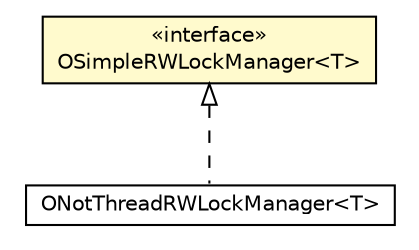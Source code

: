 #!/usr/local/bin/dot
#
# Class diagram 
# Generated by UMLGraph version R5_6-24-gf6e263 (http://www.umlgraph.org/)
#

digraph G {
	edge [fontname="Helvetica",fontsize=10,labelfontname="Helvetica",labelfontsize=10];
	node [fontname="Helvetica",fontsize=10,shape=plaintext];
	nodesep=0.25;
	ranksep=0.5;
	// com.orientechnologies.common.concur.lock.OSimpleRWLockManager<T>
	c7137717 [label=<<table title="com.orientechnologies.common.concur.lock.OSimpleRWLockManager" border="0" cellborder="1" cellspacing="0" cellpadding="2" port="p" bgcolor="lemonChiffon" href="./OSimpleRWLockManager.html">
		<tr><td><table border="0" cellspacing="0" cellpadding="1">
<tr><td align="center" balign="center"> &#171;interface&#187; </td></tr>
<tr><td align="center" balign="center"> OSimpleRWLockManager&lt;T&gt; </td></tr>
		</table></td></tr>
		</table>>, URL="./OSimpleRWLockManager.html", fontname="Helvetica", fontcolor="black", fontsize=10.0];
	// com.orientechnologies.common.concur.lock.ONotThreadRWLockManager<T>
	c7137725 [label=<<table title="com.orientechnologies.common.concur.lock.ONotThreadRWLockManager" border="0" cellborder="1" cellspacing="0" cellpadding="2" port="p" href="./ONotThreadRWLockManager.html">
		<tr><td><table border="0" cellspacing="0" cellpadding="1">
<tr><td align="center" balign="center"> ONotThreadRWLockManager&lt;T&gt; </td></tr>
		</table></td></tr>
		</table>>, URL="./ONotThreadRWLockManager.html", fontname="Helvetica", fontcolor="black", fontsize=10.0];
	//com.orientechnologies.common.concur.lock.ONotThreadRWLockManager<T> implements com.orientechnologies.common.concur.lock.OSimpleRWLockManager<T>
	c7137717:p -> c7137725:p [dir=back,arrowtail=empty,style=dashed];
}

